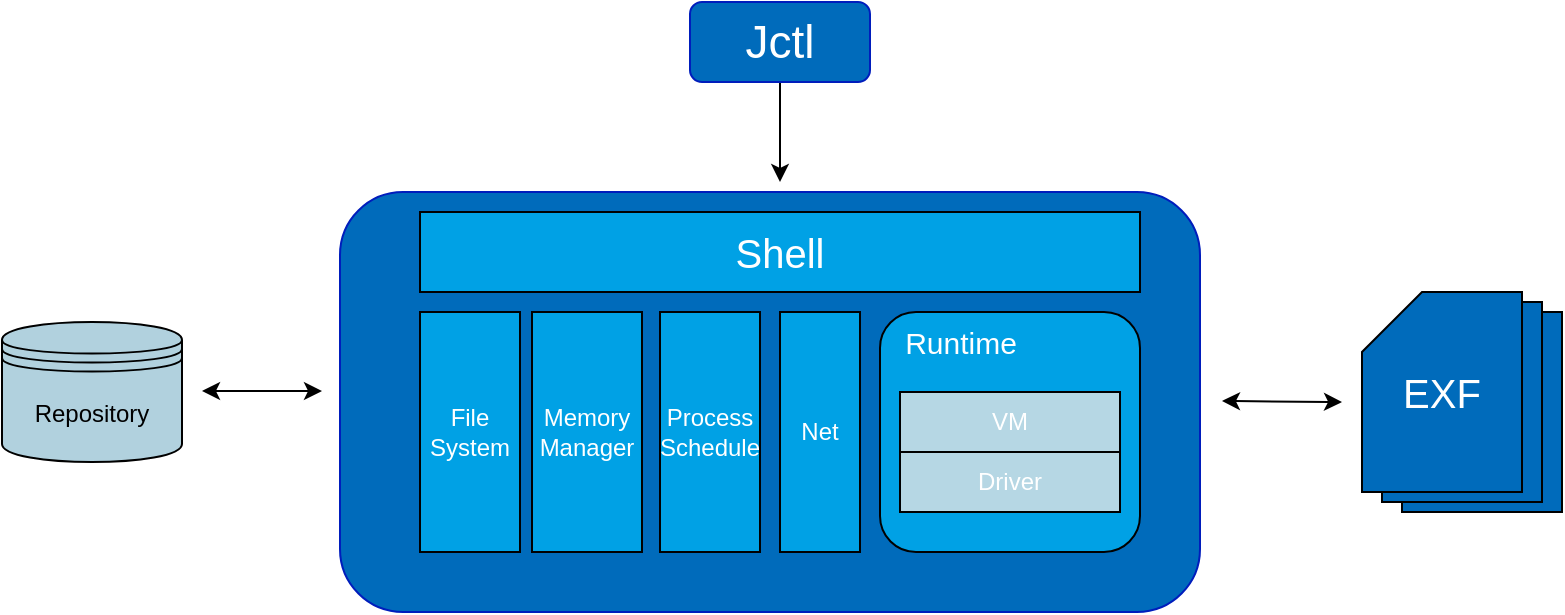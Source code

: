 <mxfile version="21.0.2" type="device"><diagram name="第 1 页" id="-CuL0w1elagTWIE0PL3m"><mxGraphModel dx="1050" dy="619" grid="1" gridSize="10" guides="1" tooltips="1" connect="1" arrows="1" fold="1" page="1" pageScale="1" pageWidth="827" pageHeight="1169" math="0" shadow="0"><root><mxCell id="0"/><mxCell id="1" parent="0"/><mxCell id="cbqJPR6VFc7H_qpvhbiL-50" style="edgeStyle=orthogonalEdgeStyle;rounded=0;orthogonalLoop=1;jettySize=auto;html=1;" edge="1" parent="1" source="cbqJPR6VFc7H_qpvhbiL-1"><mxGeometry relative="1" as="geometry"><mxPoint x="419" y="240" as="targetPoint"/></mxGeometry></mxCell><mxCell id="cbqJPR6VFc7H_qpvhbiL-1" value="&lt;font style=&quot;font-size: 23px;&quot;&gt;Jctl&lt;/font&gt;" style="rounded=1;whiteSpace=wrap;html=1;fillColor=#006bbb;strokeColor=#001DBC;fillStyle=auto;fontColor=#ffffff;" vertex="1" parent="1"><mxGeometry x="374" y="150" width="90" height="40" as="geometry"/></mxCell><mxCell id="cbqJPR6VFc7H_qpvhbiL-3" value="" style="rounded=1;whiteSpace=wrap;html=1;fillColor=#006bbb;strokeColor=#001DBC;fontColor=#ffffff;" vertex="1" parent="1"><mxGeometry x="199" y="245" width="430" height="210" as="geometry"/></mxCell><mxCell id="cbqJPR6VFc7H_qpvhbiL-4" value="&lt;font style=&quot;font-size: 20px;&quot;&gt;Shell&lt;/font&gt;" style="rounded=0;whiteSpace=wrap;html=1;fillColor=#00a1e5;fontColor=#FFFFFFFF;" vertex="1" parent="1"><mxGeometry x="239" y="255" width="360" height="40" as="geometry"/></mxCell><mxCell id="cbqJPR6VFc7H_qpvhbiL-6" value="Repository" style="shape=datastore;whiteSpace=wrap;html=1;fillColor=#B1D1DE;strokeColor=default;" vertex="1" parent="1"><mxGeometry x="30" y="310" width="90" height="70" as="geometry"/></mxCell><mxCell id="cbqJPR6VFc7H_qpvhbiL-11" value="File&lt;br&gt;System" style="rounded=0;whiteSpace=wrap;html=1;fillColor=#00a1e5;fontColor=#FFFFFF;" vertex="1" parent="1"><mxGeometry x="239" y="305" width="50" height="120" as="geometry"/></mxCell><mxCell id="cbqJPR6VFc7H_qpvhbiL-13" value="Process&lt;br&gt;Schedule" style="rounded=0;whiteSpace=wrap;html=1;fontColor=#FFFFFF;fillColor=#00a1e5;" vertex="1" parent="1"><mxGeometry x="359" y="305" width="50" height="120" as="geometry"/></mxCell><mxCell id="cbqJPR6VFc7H_qpvhbiL-14" value="Memory&lt;br&gt;Manager" style="rounded=0;whiteSpace=wrap;html=1;fontColor=#FFFFFF;fillColor=#00a1e5;" vertex="1" parent="1"><mxGeometry x="295" y="305" width="55" height="120" as="geometry"/></mxCell><mxCell id="cbqJPR6VFc7H_qpvhbiL-20" value="" style="rounded=1;whiteSpace=wrap;html=1;fillColor=#00a1e5;" vertex="1" parent="1"><mxGeometry x="469" y="305" width="130" height="120" as="geometry"/></mxCell><mxCell id="cbqJPR6VFc7H_qpvhbiL-21" value="Net" style="rounded=0;whiteSpace=wrap;html=1;fontColor=#FFFFFF;fillColor=#00a1e5;" vertex="1" parent="1"><mxGeometry x="419" y="305" width="40" height="120" as="geometry"/></mxCell><mxCell id="cbqJPR6VFc7H_qpvhbiL-27" value="Runtime" style="text;html=1;align=center;verticalAlign=middle;resizable=0;points=[];autosize=1;strokeColor=none;fillColor=none;fontColor=#FFFFFF;fontSize=15;" vertex="1" parent="1"><mxGeometry x="469" y="305" width="80" height="30" as="geometry"/></mxCell><mxCell id="cbqJPR6VFc7H_qpvhbiL-28" value="Driver" style="rounded=0;whiteSpace=wrap;html=1;fontColor=#FFFFFF;fillColor=#b6d7e4;" vertex="1" parent="1"><mxGeometry x="479" y="375" width="110" height="30" as="geometry"/></mxCell><mxCell id="cbqJPR6VFc7H_qpvhbiL-29" value="VM" style="rounded=0;whiteSpace=wrap;html=1;fontColor=#FFFFFF;strokeColor=default;fillColor=#b6d7e4;" vertex="1" parent="1"><mxGeometry x="479" y="345" width="110" height="30" as="geometry"/></mxCell><mxCell id="cbqJPR6VFc7H_qpvhbiL-41" value="" style="shape=card;whiteSpace=wrap;html=1;fillColor=#006BBB;" vertex="1" parent="1"><mxGeometry x="730" y="305" width="80" height="100" as="geometry"/></mxCell><mxCell id="cbqJPR6VFc7H_qpvhbiL-43" value="" style="shape=card;whiteSpace=wrap;html=1;fillColor=#006BBB;" vertex="1" parent="1"><mxGeometry x="720" y="300" width="80" height="100" as="geometry"/></mxCell><mxCell id="cbqJPR6VFc7H_qpvhbiL-44" value="&lt;font color=&quot;#ffffff&quot; style=&quot;font-size: 20px;&quot;&gt;EXF&lt;/font&gt;" style="shape=card;whiteSpace=wrap;html=1;fillColor=#006BBB;" vertex="1" parent="1"><mxGeometry x="710" y="295" width="80" height="100" as="geometry"/></mxCell><mxCell id="cbqJPR6VFc7H_qpvhbiL-47" value="" style="endArrow=classic;startArrow=classic;html=1;rounded=0;" edge="1" parent="1"><mxGeometry width="50" height="50" relative="1" as="geometry"><mxPoint x="640" y="349.5" as="sourcePoint"/><mxPoint x="700" y="350" as="targetPoint"/></mxGeometry></mxCell><mxCell id="cbqJPR6VFc7H_qpvhbiL-49" value="" style="endArrow=classic;startArrow=classic;html=1;rounded=0;" edge="1" parent="1"><mxGeometry width="50" height="50" relative="1" as="geometry"><mxPoint x="130" y="344.5" as="sourcePoint"/><mxPoint x="190" y="344.5" as="targetPoint"/></mxGeometry></mxCell></root></mxGraphModel></diagram></mxfile>